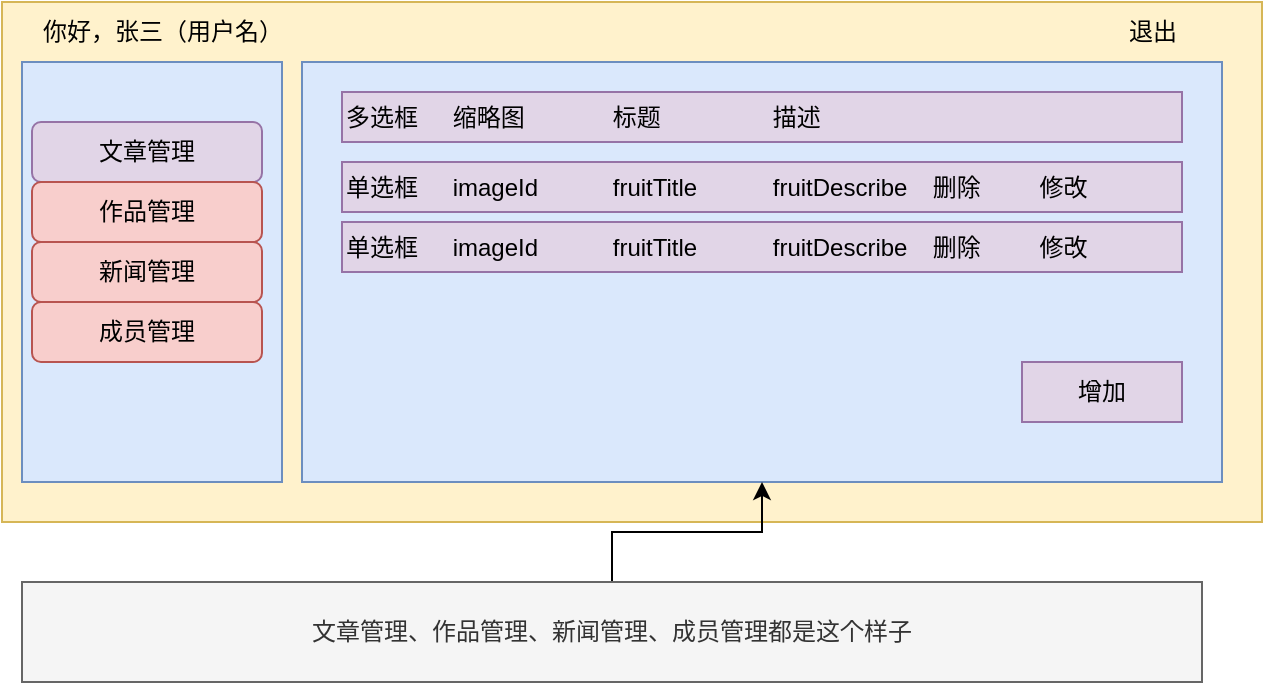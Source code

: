 <mxfile version="21.0.8" type="github"><diagram name="第 1 页" id="cT1Rz4tcfEho6igHit5g"><mxGraphModel dx="794" dy="470" grid="1" gridSize="10" guides="1" tooltips="1" connect="1" arrows="1" fold="1" page="1" pageScale="1" pageWidth="827" pageHeight="1169" math="0" shadow="0"><root><mxCell id="0"/><mxCell id="1" parent="0"/><mxCell id="gqjNboVF5deFKAxZ3as_-1" value="" style="rounded=0;whiteSpace=wrap;html=1;fillColor=#fff2cc;strokeColor=#d6b656;" parent="1" vertex="1"><mxGeometry x="280" y="130" width="630" height="260" as="geometry"/></mxCell><mxCell id="gqjNboVF5deFKAxZ3as_-2" value="" style="rounded=0;whiteSpace=wrap;html=1;fillColor=#dae8fc;strokeColor=#6c8ebf;" parent="1" vertex="1"><mxGeometry x="290" y="160" width="130" height="210" as="geometry"/></mxCell><mxCell id="gqjNboVF5deFKAxZ3as_-3" value="文章管理" style="rounded=1;whiteSpace=wrap;html=1;fillColor=#e1d5e7;strokeColor=#9673a6;" parent="1" vertex="1"><mxGeometry x="295" y="190" width="115" height="30" as="geometry"/></mxCell><mxCell id="gqjNboVF5deFKAxZ3as_-4" value="作品管理" style="rounded=1;whiteSpace=wrap;html=1;fillColor=#f8cecc;strokeColor=#b85450;" parent="1" vertex="1"><mxGeometry x="295" y="220" width="115" height="30" as="geometry"/></mxCell><mxCell id="gqjNboVF5deFKAxZ3as_-5" value="新闻管理" style="rounded=1;whiteSpace=wrap;html=1;fillColor=#f8cecc;strokeColor=#b85450;" parent="1" vertex="1"><mxGeometry x="295" y="250" width="115" height="30" as="geometry"/></mxCell><mxCell id="gqjNboVF5deFKAxZ3as_-6" value="成员管理" style="rounded=1;whiteSpace=wrap;html=1;fillColor=#f8cecc;strokeColor=#b85450;" parent="1" vertex="1"><mxGeometry x="295" y="280" width="115" height="30" as="geometry"/></mxCell><mxCell id="gqjNboVF5deFKAxZ3as_-8" value="" style="rounded=0;whiteSpace=wrap;html=1;fillColor=#dae8fc;strokeColor=#6c8ebf;" parent="1" vertex="1"><mxGeometry x="430" y="160" width="460" height="210" as="geometry"/></mxCell><mxCell id="gqjNboVF5deFKAxZ3as_-14" value="退出" style="text;html=1;align=center;verticalAlign=middle;resizable=0;points=[];autosize=1;strokeColor=none;fillColor=none;" parent="1" vertex="1"><mxGeometry x="830" y="130" width="50" height="30" as="geometry"/></mxCell><mxCell id="gqjNboVF5deFKAxZ3as_-15" value="你好，张三（用户名）" style="text;html=1;align=center;verticalAlign=middle;resizable=0;points=[];autosize=1;strokeColor=none;fillColor=none;" parent="1" vertex="1"><mxGeometry x="290" y="130" width="140" height="30" as="geometry"/></mxCell><mxCell id="gqjNboVF5deFKAxZ3as_-16" value="多选框&lt;span style=&quot;white-space: pre;&quot;&gt;&#9;&lt;/span&gt;缩略图&lt;span style=&quot;white-space: pre;&quot;&gt;&#9;&lt;/span&gt;&lt;span style=&quot;white-space: pre;&quot;&gt;&#9;&lt;/span&gt;标题&lt;span style=&quot;white-space: pre;&quot;&gt;&#9;&lt;/span&gt;&lt;span style=&quot;white-space: pre;&quot;&gt;&#9;&lt;/span&gt;&lt;span style=&quot;white-space: pre;&quot;&gt;&#9;&lt;/span&gt;描述" style="rounded=0;whiteSpace=wrap;html=1;align=left;fillColor=#e1d5e7;strokeColor=#9673a6;" parent="1" vertex="1"><mxGeometry x="450" y="175" width="420" height="25" as="geometry"/></mxCell><mxCell id="gqjNboVF5deFKAxZ3as_-17" value="单选框&lt;span style=&quot;white-space: pre;&quot;&gt;&#9;&lt;/span&gt;imageId&lt;span style=&quot;white-space: pre;&quot;&gt;&#9;&lt;/span&gt;&lt;span style=&quot;white-space: pre;&quot;&gt;&#9;&lt;/span&gt;fruitTitle&lt;span style=&quot;white-space: pre;&quot;&gt;&#9;&lt;/span&gt;&lt;span style=&quot;white-space: pre;&quot;&gt;&#9;&lt;/span&gt;fruitDescribe&lt;span style=&quot;white-space: pre;&quot;&gt;&#9;&lt;/span&gt;删除&lt;span style=&quot;white-space: pre;&quot;&gt;&#9;&lt;/span&gt;&lt;span style=&quot;white-space: pre;&quot;&gt;&#9;&lt;/span&gt;修改" style="rounded=0;whiteSpace=wrap;html=1;align=left;fillColor=#e1d5e7;strokeColor=#9673a6;" parent="1" vertex="1"><mxGeometry x="450" y="210" width="420" height="25" as="geometry"/></mxCell><mxCell id="F82tQrP6-GKttEgQXKZC-1" value="单选框&lt;span style=&quot;white-space: pre;&quot;&gt;&#9;&lt;/span&gt;imageId&lt;span style=&quot;white-space: pre;&quot;&gt;&#9;&lt;/span&gt;&lt;span style=&quot;white-space: pre;&quot;&gt;&#9;&lt;/span&gt;fruitTitle&lt;span style=&quot;white-space: pre;&quot;&gt;&#9;&lt;/span&gt;&lt;span style=&quot;white-space: pre;&quot;&gt;&#9;&lt;/span&gt;fruitDescribe&lt;span style=&quot;white-space: pre;&quot;&gt;&#9;&lt;/span&gt;删除&lt;span style=&quot;white-space: pre;&quot;&gt;&#9;&lt;/span&gt;&lt;span style=&quot;white-space: pre;&quot;&gt;&#9;&lt;/span&gt;修改" style="rounded=0;whiteSpace=wrap;html=1;align=left;fillColor=#e1d5e7;strokeColor=#9673a6;" vertex="1" parent="1"><mxGeometry x="450" y="240" width="420" height="25" as="geometry"/></mxCell><mxCell id="F82tQrP6-GKttEgQXKZC-2" value="增加" style="rounded=0;whiteSpace=wrap;html=1;fillColor=#e1d5e7;strokeColor=#9673a6;" vertex="1" parent="1"><mxGeometry x="790" y="310" width="80" height="30" as="geometry"/></mxCell><mxCell id="F82tQrP6-GKttEgQXKZC-9" style="edgeStyle=orthogonalEdgeStyle;rounded=0;orthogonalLoop=1;jettySize=auto;html=1;" edge="1" parent="1" source="F82tQrP6-GKttEgQXKZC-8" target="gqjNboVF5deFKAxZ3as_-8"><mxGeometry relative="1" as="geometry"/></mxCell><mxCell id="F82tQrP6-GKttEgQXKZC-8" value="文章管理、作品管理、新闻管理、成员管理都是这个样子" style="rounded=0;whiteSpace=wrap;html=1;fillColor=#f5f5f5;fontColor=#333333;strokeColor=#666666;" vertex="1" parent="1"><mxGeometry x="290" y="420" width="590" height="50" as="geometry"/></mxCell></root></mxGraphModel></diagram></mxfile>